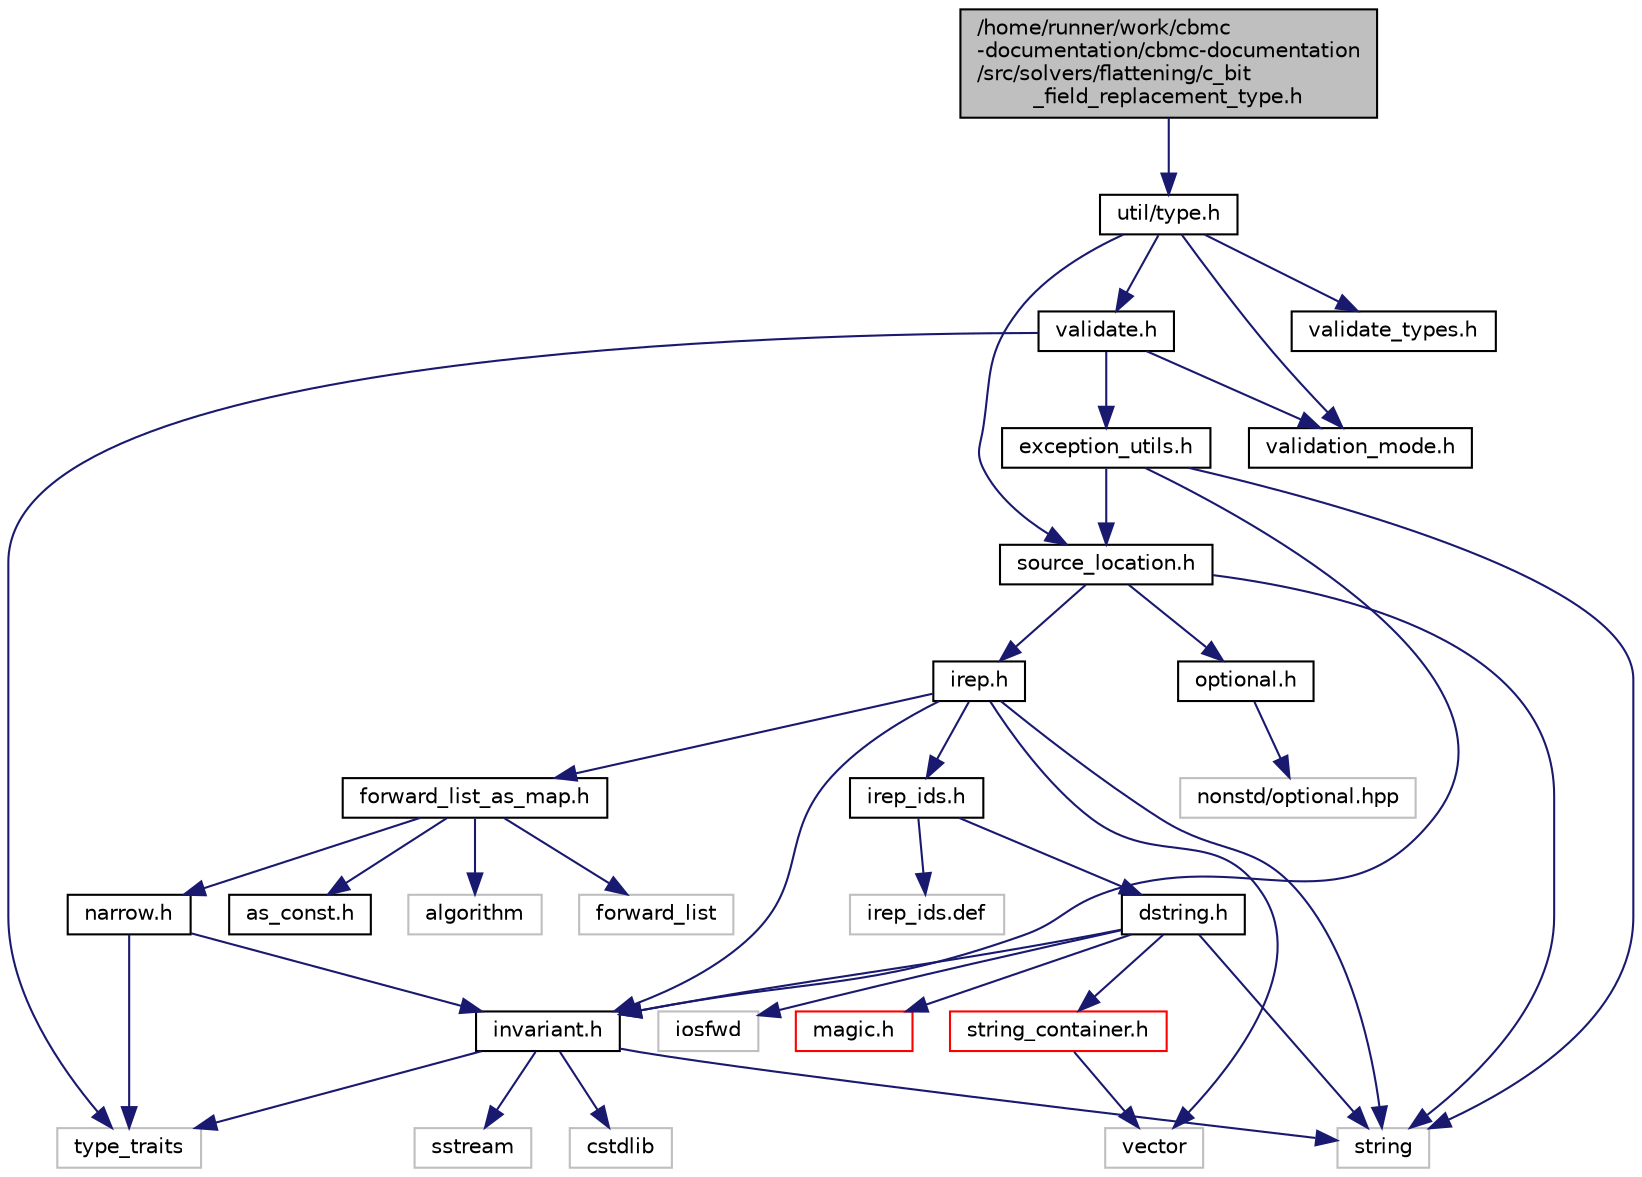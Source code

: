 digraph "/home/runner/work/cbmc-documentation/cbmc-documentation/src/solvers/flattening/c_bit_field_replacement_type.h"
{
 // LATEX_PDF_SIZE
  bgcolor="transparent";
  edge [fontname="Helvetica",fontsize="10",labelfontname="Helvetica",labelfontsize="10"];
  node [fontname="Helvetica",fontsize="10",shape=record];
  Node1 [label="/home/runner/work/cbmc\l-documentation/cbmc-documentation\l/src/solvers/flattening/c_bit\l_field_replacement_type.h",height=0.2,width=0.4,color="black", fillcolor="grey75", style="filled", fontcolor="black",tooltip=" "];
  Node1 -> Node2 [color="midnightblue",fontsize="10",style="solid",fontname="Helvetica"];
  Node2 [label="util/type.h",height=0.2,width=0.4,color="black",URL="$type_8h.html",tooltip=" "];
  Node2 -> Node3 [color="midnightblue",fontsize="10",style="solid",fontname="Helvetica"];
  Node3 [label="source_location.h",height=0.2,width=0.4,color="black",URL="$source__location_8h.html",tooltip=" "];
  Node3 -> Node4 [color="midnightblue",fontsize="10",style="solid",fontname="Helvetica"];
  Node4 [label="irep.h",height=0.2,width=0.4,color="black",URL="$irep_8h.html",tooltip=" "];
  Node4 -> Node5 [color="midnightblue",fontsize="10",style="solid",fontname="Helvetica"];
  Node5 [label="string",height=0.2,width=0.4,color="grey75",tooltip=" "];
  Node4 -> Node6 [color="midnightblue",fontsize="10",style="solid",fontname="Helvetica"];
  Node6 [label="vector",height=0.2,width=0.4,color="grey75",tooltip=" "];
  Node4 -> Node7 [color="midnightblue",fontsize="10",style="solid",fontname="Helvetica"];
  Node7 [label="invariant.h",height=0.2,width=0.4,color="black",URL="$src_2util_2invariant_8h.html",tooltip=" "];
  Node7 -> Node8 [color="midnightblue",fontsize="10",style="solid",fontname="Helvetica"];
  Node8 [label="cstdlib",height=0.2,width=0.4,color="grey75",tooltip=" "];
  Node7 -> Node9 [color="midnightblue",fontsize="10",style="solid",fontname="Helvetica"];
  Node9 [label="sstream",height=0.2,width=0.4,color="grey75",tooltip=" "];
  Node7 -> Node5 [color="midnightblue",fontsize="10",style="solid",fontname="Helvetica"];
  Node7 -> Node10 [color="midnightblue",fontsize="10",style="solid",fontname="Helvetica"];
  Node10 [label="type_traits",height=0.2,width=0.4,color="grey75",tooltip=" "];
  Node4 -> Node11 [color="midnightblue",fontsize="10",style="solid",fontname="Helvetica"];
  Node11 [label="irep_ids.h",height=0.2,width=0.4,color="black",URL="$irep__ids_8h.html",tooltip=" "];
  Node11 -> Node12 [color="midnightblue",fontsize="10",style="solid",fontname="Helvetica"];
  Node12 [label="dstring.h",height=0.2,width=0.4,color="black",URL="$dstring_8h.html",tooltip=" "];
  Node12 -> Node13 [color="midnightblue",fontsize="10",style="solid",fontname="Helvetica"];
  Node13 [label="iosfwd",height=0.2,width=0.4,color="grey75",tooltip=" "];
  Node12 -> Node5 [color="midnightblue",fontsize="10",style="solid",fontname="Helvetica"];
  Node12 -> Node7 [color="midnightblue",fontsize="10",style="solid",fontname="Helvetica"];
  Node12 -> Node14 [color="midnightblue",fontsize="10",style="solid",fontname="Helvetica"];
  Node14 [label="magic.h",height=0.2,width=0.4,color="red",URL="$magic_8h.html",tooltip="Magic numbers used throughout the codebase."];
  Node12 -> Node16 [color="midnightblue",fontsize="10",style="solid",fontname="Helvetica"];
  Node16 [label="string_container.h",height=0.2,width=0.4,color="red",URL="$string__container_8h.html",tooltip=" "];
  Node16 -> Node6 [color="midnightblue",fontsize="10",style="solid",fontname="Helvetica"];
  Node11 -> Node21 [color="midnightblue",fontsize="10",style="solid",fontname="Helvetica"];
  Node21 [label="irep_ids.def",height=0.2,width=0.4,color="grey75",tooltip=" "];
  Node4 -> Node22 [color="midnightblue",fontsize="10",style="solid",fontname="Helvetica"];
  Node22 [label="forward_list_as_map.h",height=0.2,width=0.4,color="black",URL="$forward__list__as__map_8h.html",tooltip=" "];
  Node22 -> Node23 [color="midnightblue",fontsize="10",style="solid",fontname="Helvetica"];
  Node23 [label="algorithm",height=0.2,width=0.4,color="grey75",tooltip=" "];
  Node22 -> Node24 [color="midnightblue",fontsize="10",style="solid",fontname="Helvetica"];
  Node24 [label="forward_list",height=0.2,width=0.4,color="grey75",tooltip=" "];
  Node22 -> Node25 [color="midnightblue",fontsize="10",style="solid",fontname="Helvetica"];
  Node25 [label="as_const.h",height=0.2,width=0.4,color="black",URL="$as__const_8h.html",tooltip=" "];
  Node22 -> Node26 [color="midnightblue",fontsize="10",style="solid",fontname="Helvetica"];
  Node26 [label="narrow.h",height=0.2,width=0.4,color="black",URL="$narrow_8h.html",tooltip=" "];
  Node26 -> Node10 [color="midnightblue",fontsize="10",style="solid",fontname="Helvetica"];
  Node26 -> Node7 [color="midnightblue",fontsize="10",style="solid",fontname="Helvetica"];
  Node3 -> Node27 [color="midnightblue",fontsize="10",style="solid",fontname="Helvetica"];
  Node27 [label="optional.h",height=0.2,width=0.4,color="black",URL="$optional_8h.html",tooltip=" "];
  Node27 -> Node28 [color="midnightblue",fontsize="10",style="solid",fontname="Helvetica"];
  Node28 [label="nonstd/optional.hpp",height=0.2,width=0.4,color="grey75",tooltip=" "];
  Node3 -> Node5 [color="midnightblue",fontsize="10",style="solid",fontname="Helvetica"];
  Node2 -> Node29 [color="midnightblue",fontsize="10",style="solid",fontname="Helvetica"];
  Node29 [label="validate.h",height=0.2,width=0.4,color="black",URL="$validate_8h.html",tooltip=" "];
  Node29 -> Node10 [color="midnightblue",fontsize="10",style="solid",fontname="Helvetica"];
  Node29 -> Node30 [color="midnightblue",fontsize="10",style="solid",fontname="Helvetica"];
  Node30 [label="exception_utils.h",height=0.2,width=0.4,color="black",URL="$exception__utils_8h.html",tooltip=" "];
  Node30 -> Node5 [color="midnightblue",fontsize="10",style="solid",fontname="Helvetica"];
  Node30 -> Node7 [color="midnightblue",fontsize="10",style="solid",fontname="Helvetica"];
  Node30 -> Node3 [color="midnightblue",fontsize="10",style="solid",fontname="Helvetica"];
  Node29 -> Node31 [color="midnightblue",fontsize="10",style="solid",fontname="Helvetica"];
  Node31 [label="validation_mode.h",height=0.2,width=0.4,color="black",URL="$validation__mode_8h.html",tooltip=" "];
  Node2 -> Node32 [color="midnightblue",fontsize="10",style="solid",fontname="Helvetica"];
  Node32 [label="validate_types.h",height=0.2,width=0.4,color="black",URL="$validate__types_8h.html",tooltip=" "];
  Node2 -> Node31 [color="midnightblue",fontsize="10",style="solid",fontname="Helvetica"];
}
